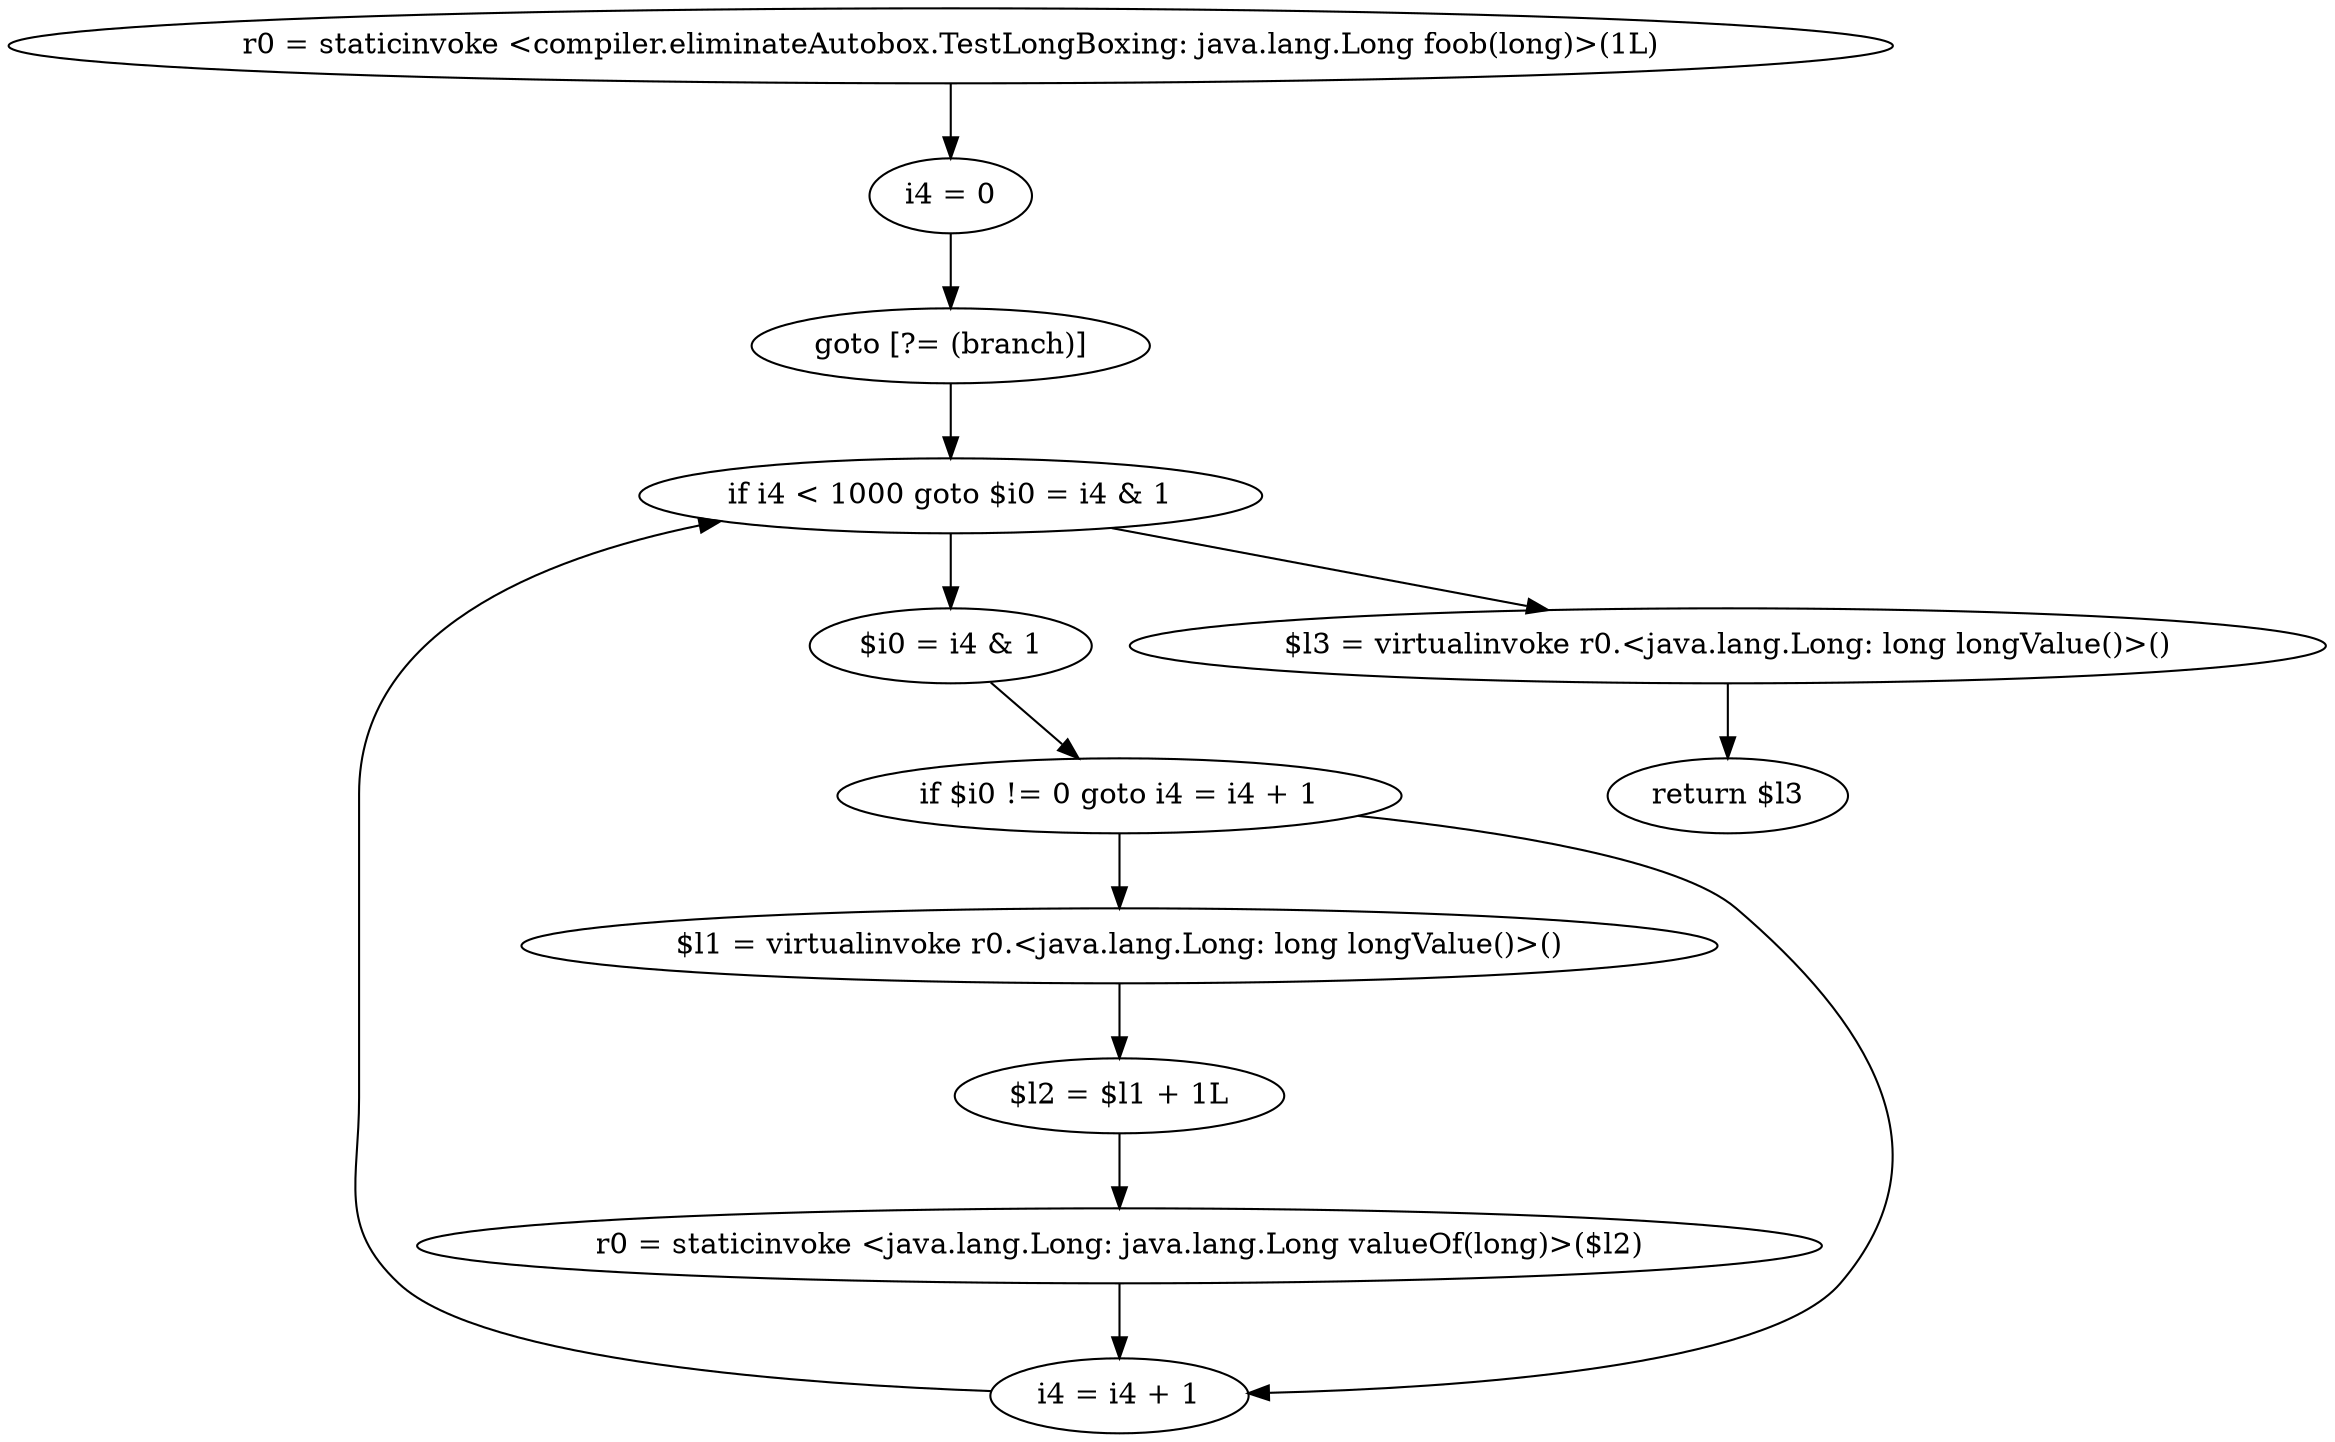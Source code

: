 digraph "unitGraph" {
    "r0 = staticinvoke <compiler.eliminateAutobox.TestLongBoxing: java.lang.Long foob(long)>(1L)"
    "i4 = 0"
    "goto [?= (branch)]"
    "$i0 = i4 & 1"
    "if $i0 != 0 goto i4 = i4 + 1"
    "$l1 = virtualinvoke r0.<java.lang.Long: long longValue()>()"
    "$l2 = $l1 + 1L"
    "r0 = staticinvoke <java.lang.Long: java.lang.Long valueOf(long)>($l2)"
    "i4 = i4 + 1"
    "if i4 < 1000 goto $i0 = i4 & 1"
    "$l3 = virtualinvoke r0.<java.lang.Long: long longValue()>()"
    "return $l3"
    "r0 = staticinvoke <compiler.eliminateAutobox.TestLongBoxing: java.lang.Long foob(long)>(1L)"->"i4 = 0";
    "i4 = 0"->"goto [?= (branch)]";
    "goto [?= (branch)]"->"if i4 < 1000 goto $i0 = i4 & 1";
    "$i0 = i4 & 1"->"if $i0 != 0 goto i4 = i4 + 1";
    "if $i0 != 0 goto i4 = i4 + 1"->"$l1 = virtualinvoke r0.<java.lang.Long: long longValue()>()";
    "if $i0 != 0 goto i4 = i4 + 1"->"i4 = i4 + 1";
    "$l1 = virtualinvoke r0.<java.lang.Long: long longValue()>()"->"$l2 = $l1 + 1L";
    "$l2 = $l1 + 1L"->"r0 = staticinvoke <java.lang.Long: java.lang.Long valueOf(long)>($l2)";
    "r0 = staticinvoke <java.lang.Long: java.lang.Long valueOf(long)>($l2)"->"i4 = i4 + 1";
    "i4 = i4 + 1"->"if i4 < 1000 goto $i0 = i4 & 1";
    "if i4 < 1000 goto $i0 = i4 & 1"->"$l3 = virtualinvoke r0.<java.lang.Long: long longValue()>()";
    "if i4 < 1000 goto $i0 = i4 & 1"->"$i0 = i4 & 1";
    "$l3 = virtualinvoke r0.<java.lang.Long: long longValue()>()"->"return $l3";
}
